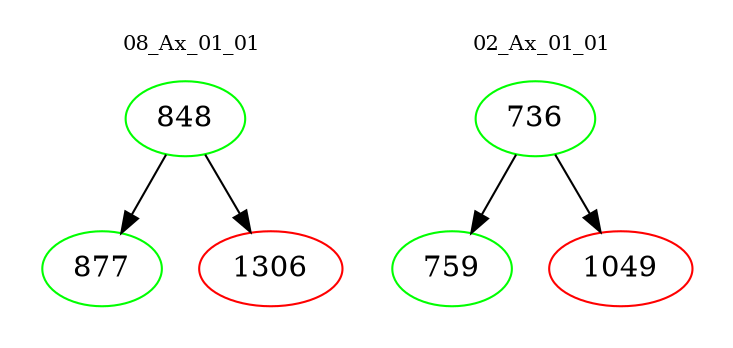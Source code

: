 digraph{
subgraph cluster_0 {
color = white
label = "08_Ax_01_01";
fontsize=10;
T0_848 [label="848", color="green"]
T0_848 -> T0_877 [color="black"]
T0_877 [label="877", color="green"]
T0_848 -> T0_1306 [color="black"]
T0_1306 [label="1306", color="red"]
}
subgraph cluster_1 {
color = white
label = "02_Ax_01_01";
fontsize=10;
T1_736 [label="736", color="green"]
T1_736 -> T1_759 [color="black"]
T1_759 [label="759", color="green"]
T1_736 -> T1_1049 [color="black"]
T1_1049 [label="1049", color="red"]
}
}
